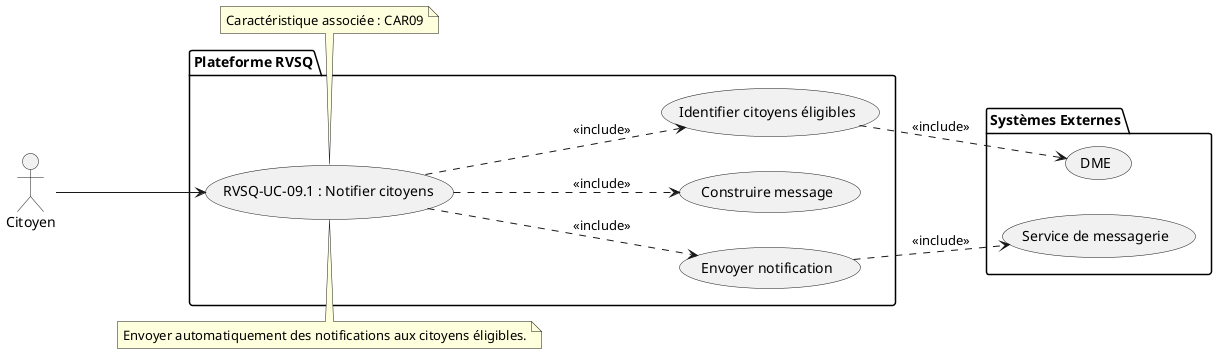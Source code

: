 @startuml RVSQ-UC-09_1_Notifier_Citoyens
left to right direction
actor "Citoyen" as a1

package "Plateforme RVSQ" {
  usecase "RVSQ-UC-09.1 : Notifier citoyens" as UC091
  usecase "Identifier citoyens éligibles" as UC091_1
  usecase "Construire message" as UC091_2
  usecase "Envoyer notification" as UC091_3
}

package "Systèmes Externes" {
  usecase "DME" as DME
  usecase "Service de messagerie" as MSG
}

a1 --> UC091

UC091 ..> UC091_1 : <<include>>
UC091 ..> UC091_2 : <<include>>
UC091 ..> UC091_3 : <<include>>
UC091_1 ..> DME : <<include>>
UC091_3 ..> MSG : <<include>>

note top of UC091
Envoyer automatiquement des notifications aux citoyens éligibles.
end note

note bottom of UC091
Caractéristique associée : CAR09
end note
@enduml